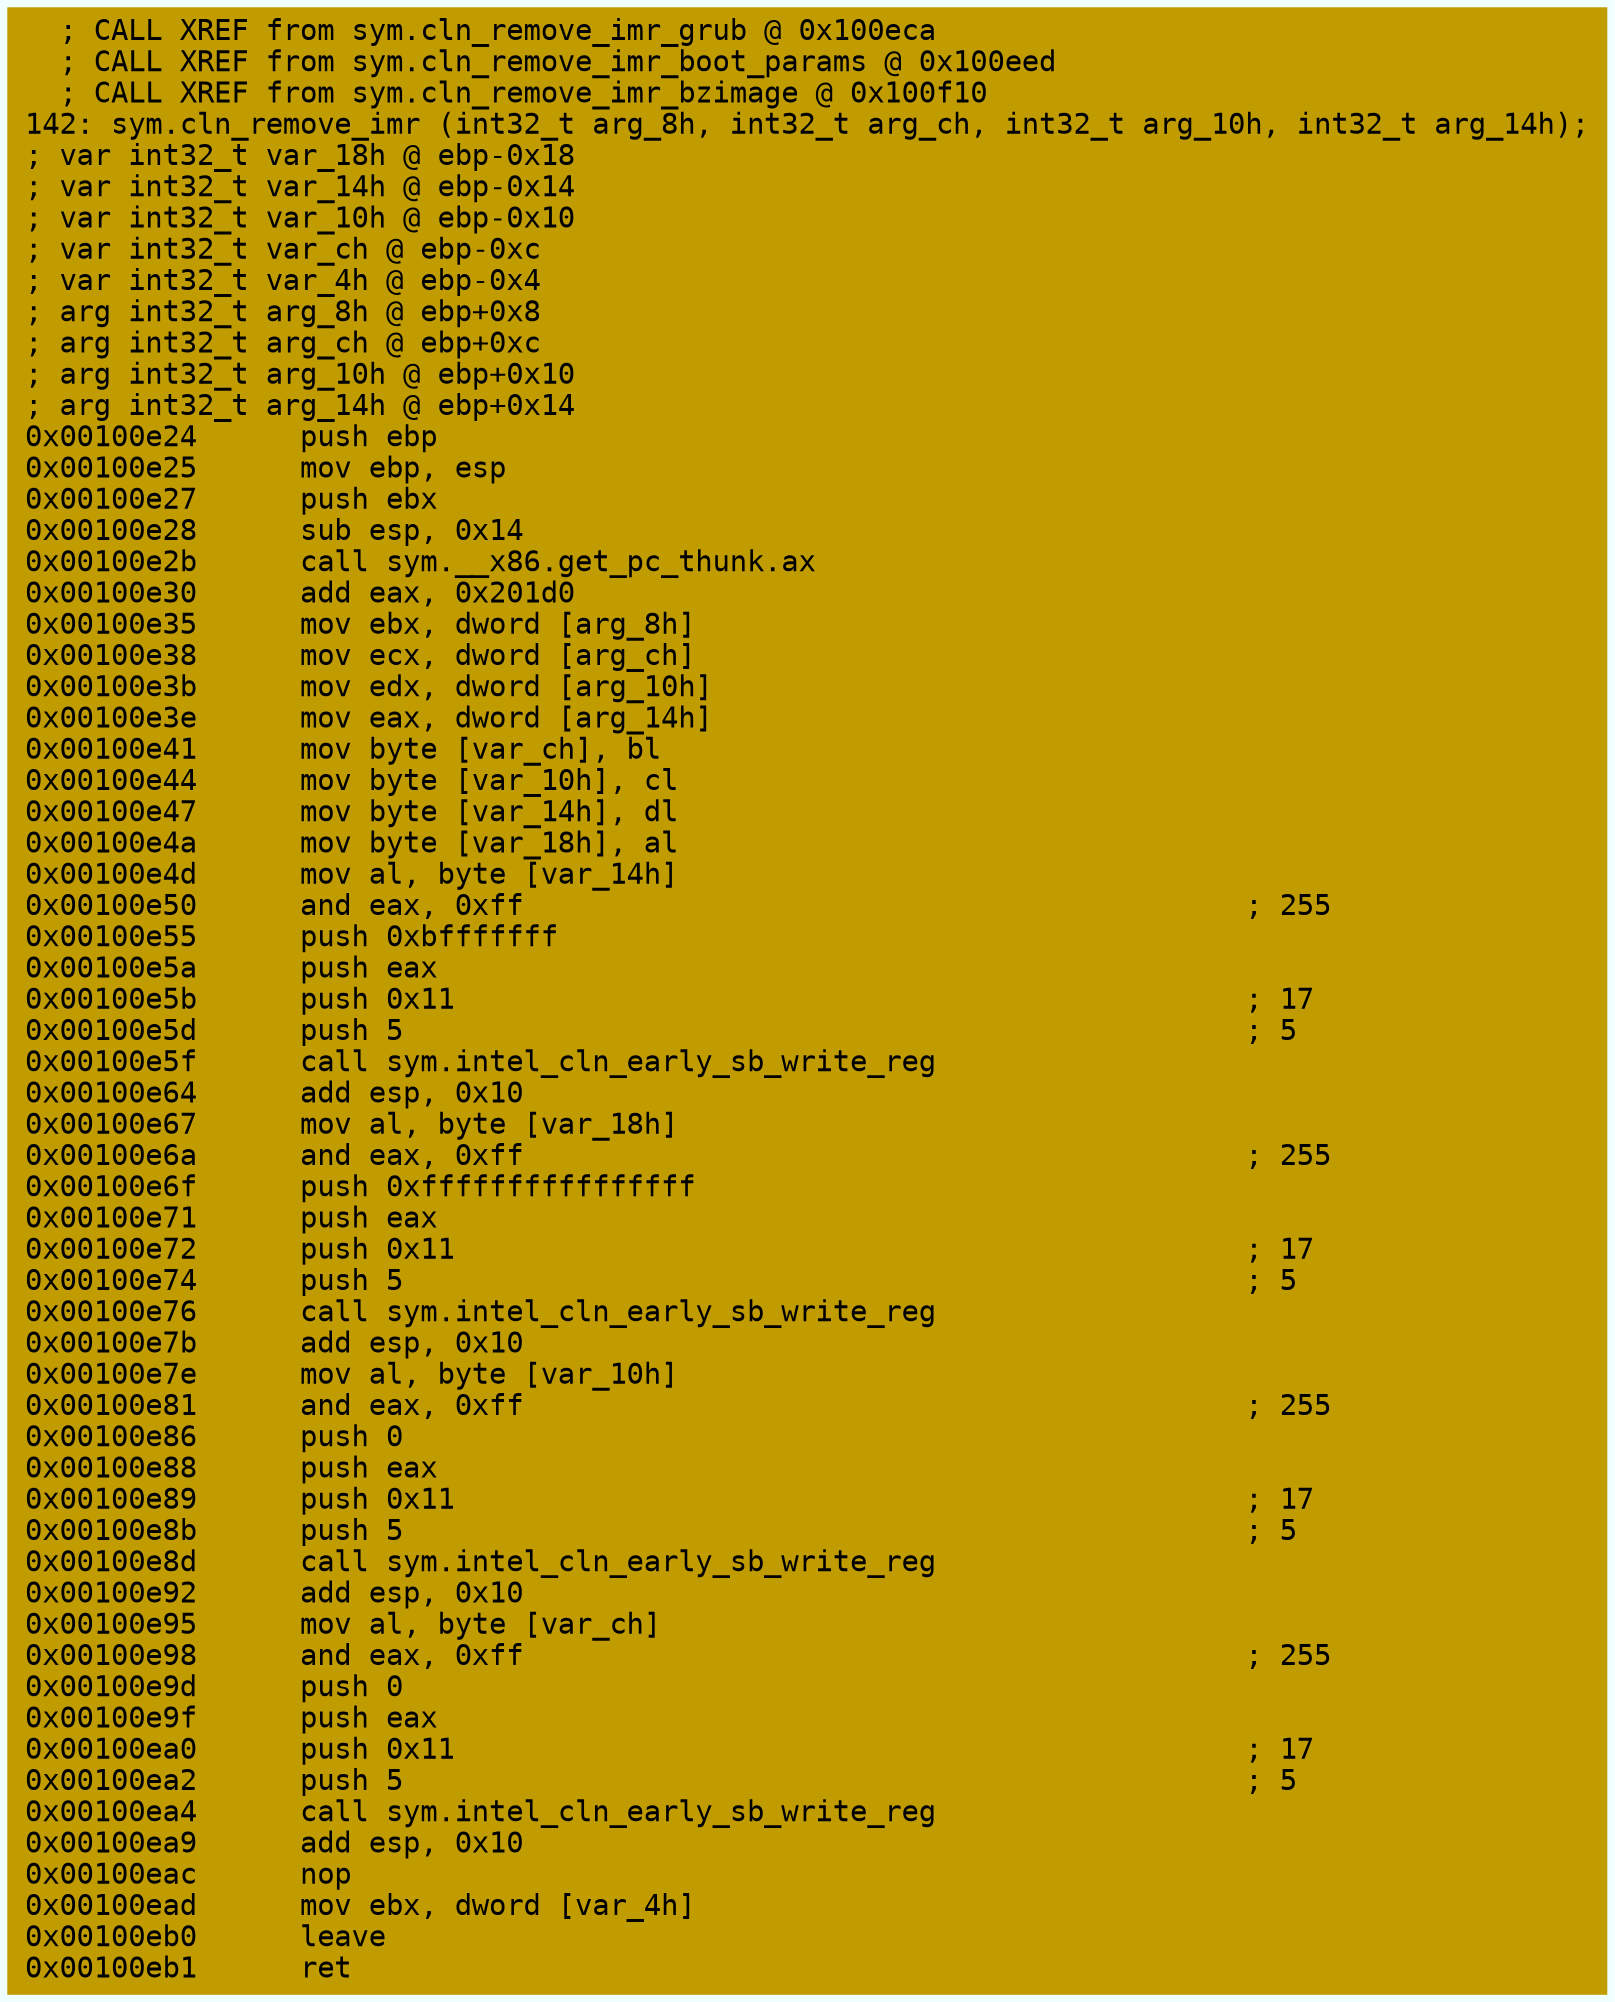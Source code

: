 digraph code {
	graph [bgcolor=azure fontsize=8 fontname="Courier" splines="ortho"];
	node [fillcolor=gray style=filled shape=box];
	edge [arrowhead="normal"];
	"0x00100e24" [URL="sym.cln_remove_imr/0x00100e24", fillcolor="#c19c00",color="#c19c00", fontname="Courier",label="  ; CALL XREF from sym.cln_remove_imr_grub @ 0x100eca\l  ; CALL XREF from sym.cln_remove_imr_boot_params @ 0x100eed\l  ; CALL XREF from sym.cln_remove_imr_bzimage @ 0x100f10\l142: sym.cln_remove_imr (int32_t arg_8h, int32_t arg_ch, int32_t arg_10h, int32_t arg_14h);\l; var int32_t var_18h @ ebp-0x18\l; var int32_t var_14h @ ebp-0x14\l; var int32_t var_10h @ ebp-0x10\l; var int32_t var_ch @ ebp-0xc\l; var int32_t var_4h @ ebp-0x4\l; arg int32_t arg_8h @ ebp+0x8\l; arg int32_t arg_ch @ ebp+0xc\l; arg int32_t arg_10h @ ebp+0x10\l; arg int32_t arg_14h @ ebp+0x14\l0x00100e24      push ebp\l0x00100e25      mov ebp, esp\l0x00100e27      push ebx\l0x00100e28      sub esp, 0x14\l0x00100e2b      call sym.__x86.get_pc_thunk.ax\l0x00100e30      add eax, 0x201d0\l0x00100e35      mov ebx, dword [arg_8h]\l0x00100e38      mov ecx, dword [arg_ch]\l0x00100e3b      mov edx, dword [arg_10h]\l0x00100e3e      mov eax, dword [arg_14h]\l0x00100e41      mov byte [var_ch], bl\l0x00100e44      mov byte [var_10h], cl\l0x00100e47      mov byte [var_14h], dl\l0x00100e4a      mov byte [var_18h], al\l0x00100e4d      mov al, byte [var_14h]\l0x00100e50      and eax, 0xff                                          ; 255\l0x00100e55      push 0xbfffffff\l0x00100e5a      push eax\l0x00100e5b      push 0x11                                              ; 17\l0x00100e5d      push 5                                                 ; 5\l0x00100e5f      call sym.intel_cln_early_sb_write_reg\l0x00100e64      add esp, 0x10\l0x00100e67      mov al, byte [var_18h]\l0x00100e6a      and eax, 0xff                                          ; 255\l0x00100e6f      push 0xffffffffffffffff\l0x00100e71      push eax\l0x00100e72      push 0x11                                              ; 17\l0x00100e74      push 5                                                 ; 5\l0x00100e76      call sym.intel_cln_early_sb_write_reg\l0x00100e7b      add esp, 0x10\l0x00100e7e      mov al, byte [var_10h]\l0x00100e81      and eax, 0xff                                          ; 255\l0x00100e86      push 0\l0x00100e88      push eax\l0x00100e89      push 0x11                                              ; 17\l0x00100e8b      push 5                                                 ; 5\l0x00100e8d      call sym.intel_cln_early_sb_write_reg\l0x00100e92      add esp, 0x10\l0x00100e95      mov al, byte [var_ch]\l0x00100e98      and eax, 0xff                                          ; 255\l0x00100e9d      push 0\l0x00100e9f      push eax\l0x00100ea0      push 0x11                                              ; 17\l0x00100ea2      push 5                                                 ; 5\l0x00100ea4      call sym.intel_cln_early_sb_write_reg\l0x00100ea9      add esp, 0x10\l0x00100eac      nop\l0x00100ead      mov ebx, dword [var_4h]\l0x00100eb0      leave\l0x00100eb1      ret\l"]
}
